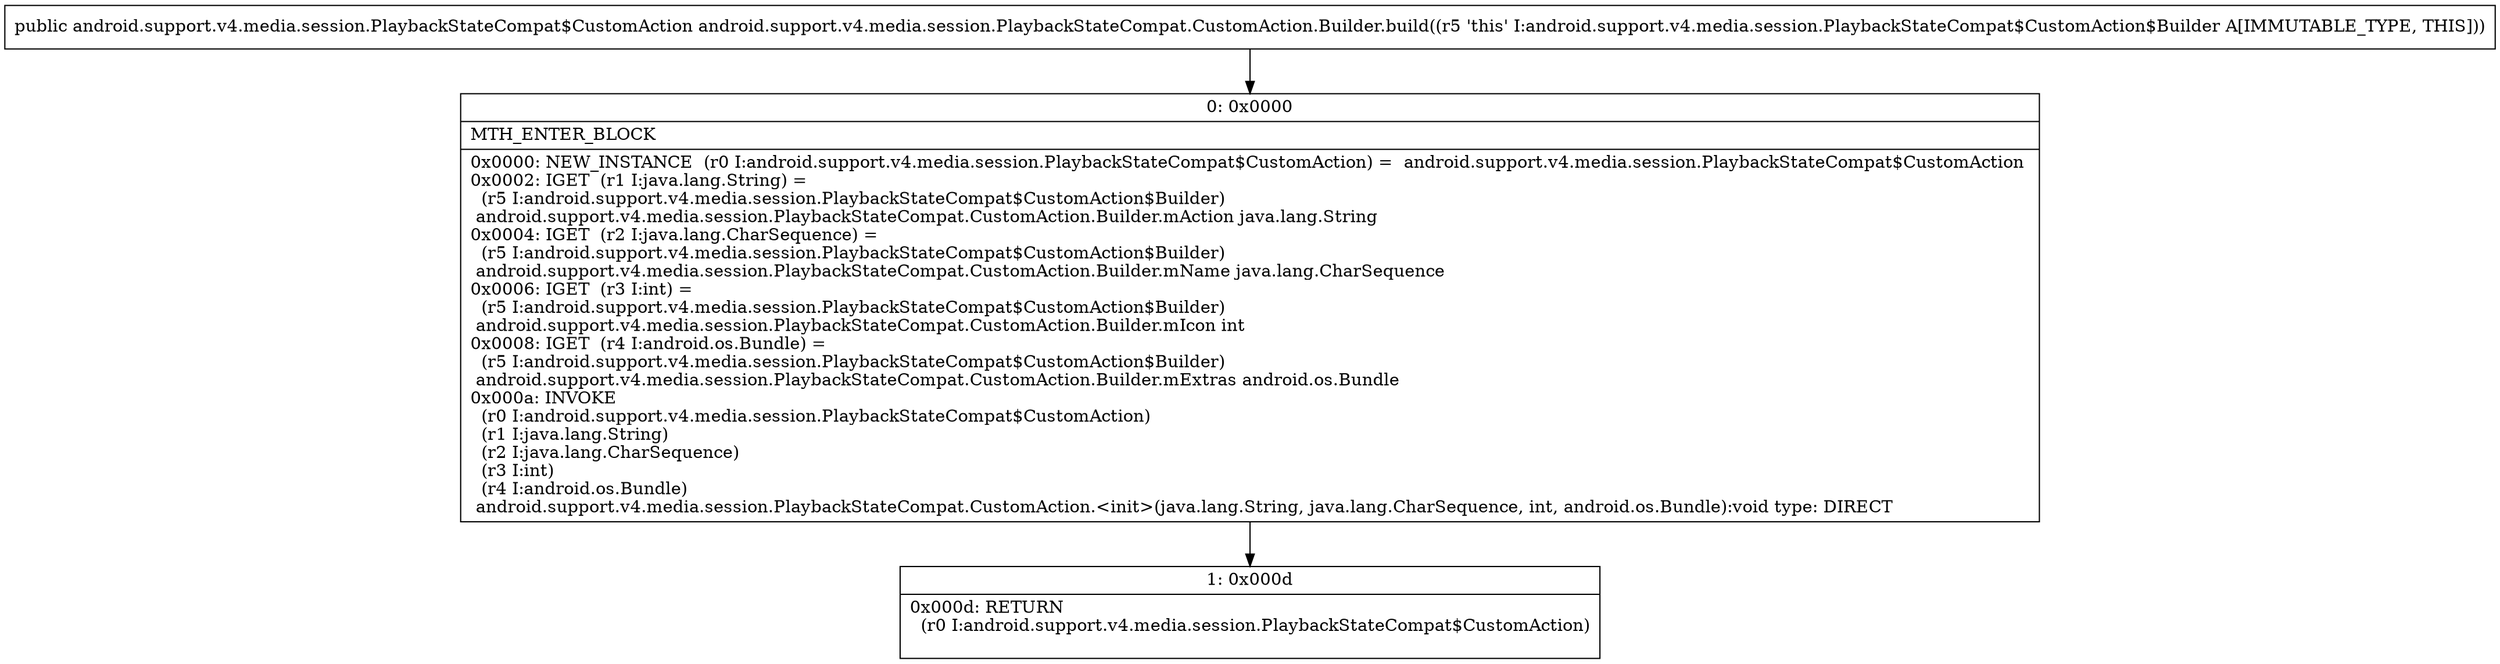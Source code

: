 digraph "CFG forandroid.support.v4.media.session.PlaybackStateCompat.CustomAction.Builder.build()Landroid\/support\/v4\/media\/session\/PlaybackStateCompat$CustomAction;" {
Node_0 [shape=record,label="{0\:\ 0x0000|MTH_ENTER_BLOCK\l|0x0000: NEW_INSTANCE  (r0 I:android.support.v4.media.session.PlaybackStateCompat$CustomAction) =  android.support.v4.media.session.PlaybackStateCompat$CustomAction \l0x0002: IGET  (r1 I:java.lang.String) = \l  (r5 I:android.support.v4.media.session.PlaybackStateCompat$CustomAction$Builder)\l android.support.v4.media.session.PlaybackStateCompat.CustomAction.Builder.mAction java.lang.String \l0x0004: IGET  (r2 I:java.lang.CharSequence) = \l  (r5 I:android.support.v4.media.session.PlaybackStateCompat$CustomAction$Builder)\l android.support.v4.media.session.PlaybackStateCompat.CustomAction.Builder.mName java.lang.CharSequence \l0x0006: IGET  (r3 I:int) = \l  (r5 I:android.support.v4.media.session.PlaybackStateCompat$CustomAction$Builder)\l android.support.v4.media.session.PlaybackStateCompat.CustomAction.Builder.mIcon int \l0x0008: IGET  (r4 I:android.os.Bundle) = \l  (r5 I:android.support.v4.media.session.PlaybackStateCompat$CustomAction$Builder)\l android.support.v4.media.session.PlaybackStateCompat.CustomAction.Builder.mExtras android.os.Bundle \l0x000a: INVOKE  \l  (r0 I:android.support.v4.media.session.PlaybackStateCompat$CustomAction)\l  (r1 I:java.lang.String)\l  (r2 I:java.lang.CharSequence)\l  (r3 I:int)\l  (r4 I:android.os.Bundle)\l android.support.v4.media.session.PlaybackStateCompat.CustomAction.\<init\>(java.lang.String, java.lang.CharSequence, int, android.os.Bundle):void type: DIRECT \l}"];
Node_1 [shape=record,label="{1\:\ 0x000d|0x000d: RETURN  \l  (r0 I:android.support.v4.media.session.PlaybackStateCompat$CustomAction)\l \l}"];
MethodNode[shape=record,label="{public android.support.v4.media.session.PlaybackStateCompat$CustomAction android.support.v4.media.session.PlaybackStateCompat.CustomAction.Builder.build((r5 'this' I:android.support.v4.media.session.PlaybackStateCompat$CustomAction$Builder A[IMMUTABLE_TYPE, THIS])) }"];
MethodNode -> Node_0;
Node_0 -> Node_1;
}

